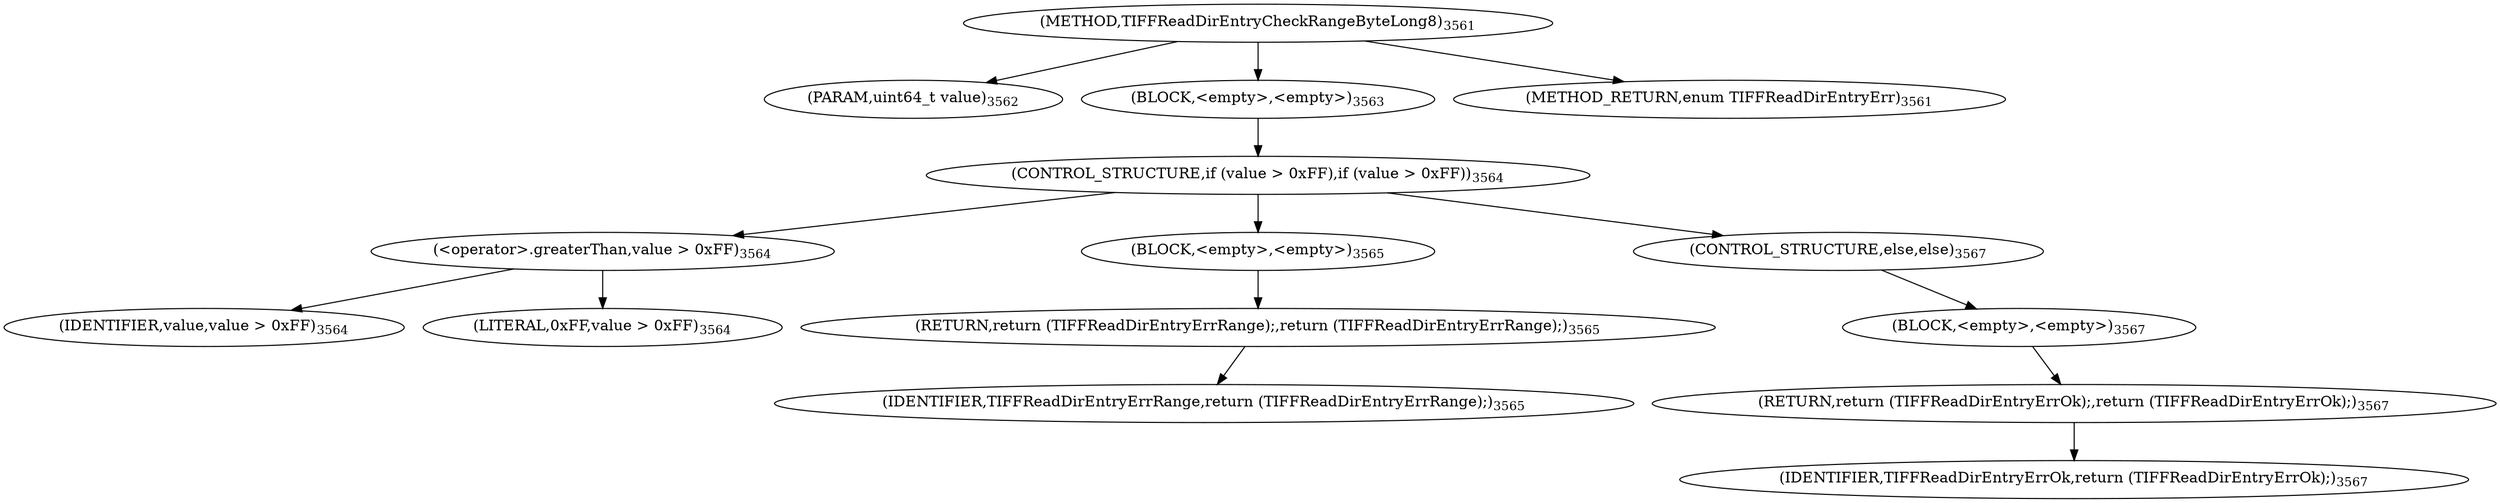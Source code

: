 digraph "TIFFReadDirEntryCheckRangeByteLong8" {  
"87410" [label = <(METHOD,TIFFReadDirEntryCheckRangeByteLong8)<SUB>3561</SUB>> ]
"87411" [label = <(PARAM,uint64_t value)<SUB>3562</SUB>> ]
"87412" [label = <(BLOCK,&lt;empty&gt;,&lt;empty&gt;)<SUB>3563</SUB>> ]
"87413" [label = <(CONTROL_STRUCTURE,if (value &gt; 0xFF),if (value &gt; 0xFF))<SUB>3564</SUB>> ]
"87414" [label = <(&lt;operator&gt;.greaterThan,value &gt; 0xFF)<SUB>3564</SUB>> ]
"87415" [label = <(IDENTIFIER,value,value &gt; 0xFF)<SUB>3564</SUB>> ]
"87416" [label = <(LITERAL,0xFF,value &gt; 0xFF)<SUB>3564</SUB>> ]
"87417" [label = <(BLOCK,&lt;empty&gt;,&lt;empty&gt;)<SUB>3565</SUB>> ]
"87418" [label = <(RETURN,return (TIFFReadDirEntryErrRange);,return (TIFFReadDirEntryErrRange);)<SUB>3565</SUB>> ]
"87419" [label = <(IDENTIFIER,TIFFReadDirEntryErrRange,return (TIFFReadDirEntryErrRange);)<SUB>3565</SUB>> ]
"87420" [label = <(CONTROL_STRUCTURE,else,else)<SUB>3567</SUB>> ]
"87421" [label = <(BLOCK,&lt;empty&gt;,&lt;empty&gt;)<SUB>3567</SUB>> ]
"87422" [label = <(RETURN,return (TIFFReadDirEntryErrOk);,return (TIFFReadDirEntryErrOk);)<SUB>3567</SUB>> ]
"87423" [label = <(IDENTIFIER,TIFFReadDirEntryErrOk,return (TIFFReadDirEntryErrOk);)<SUB>3567</SUB>> ]
"87424" [label = <(METHOD_RETURN,enum TIFFReadDirEntryErr)<SUB>3561</SUB>> ]
  "87410" -> "87411" 
  "87410" -> "87412" 
  "87410" -> "87424" 
  "87412" -> "87413" 
  "87413" -> "87414" 
  "87413" -> "87417" 
  "87413" -> "87420" 
  "87414" -> "87415" 
  "87414" -> "87416" 
  "87417" -> "87418" 
  "87418" -> "87419" 
  "87420" -> "87421" 
  "87421" -> "87422" 
  "87422" -> "87423" 
}
